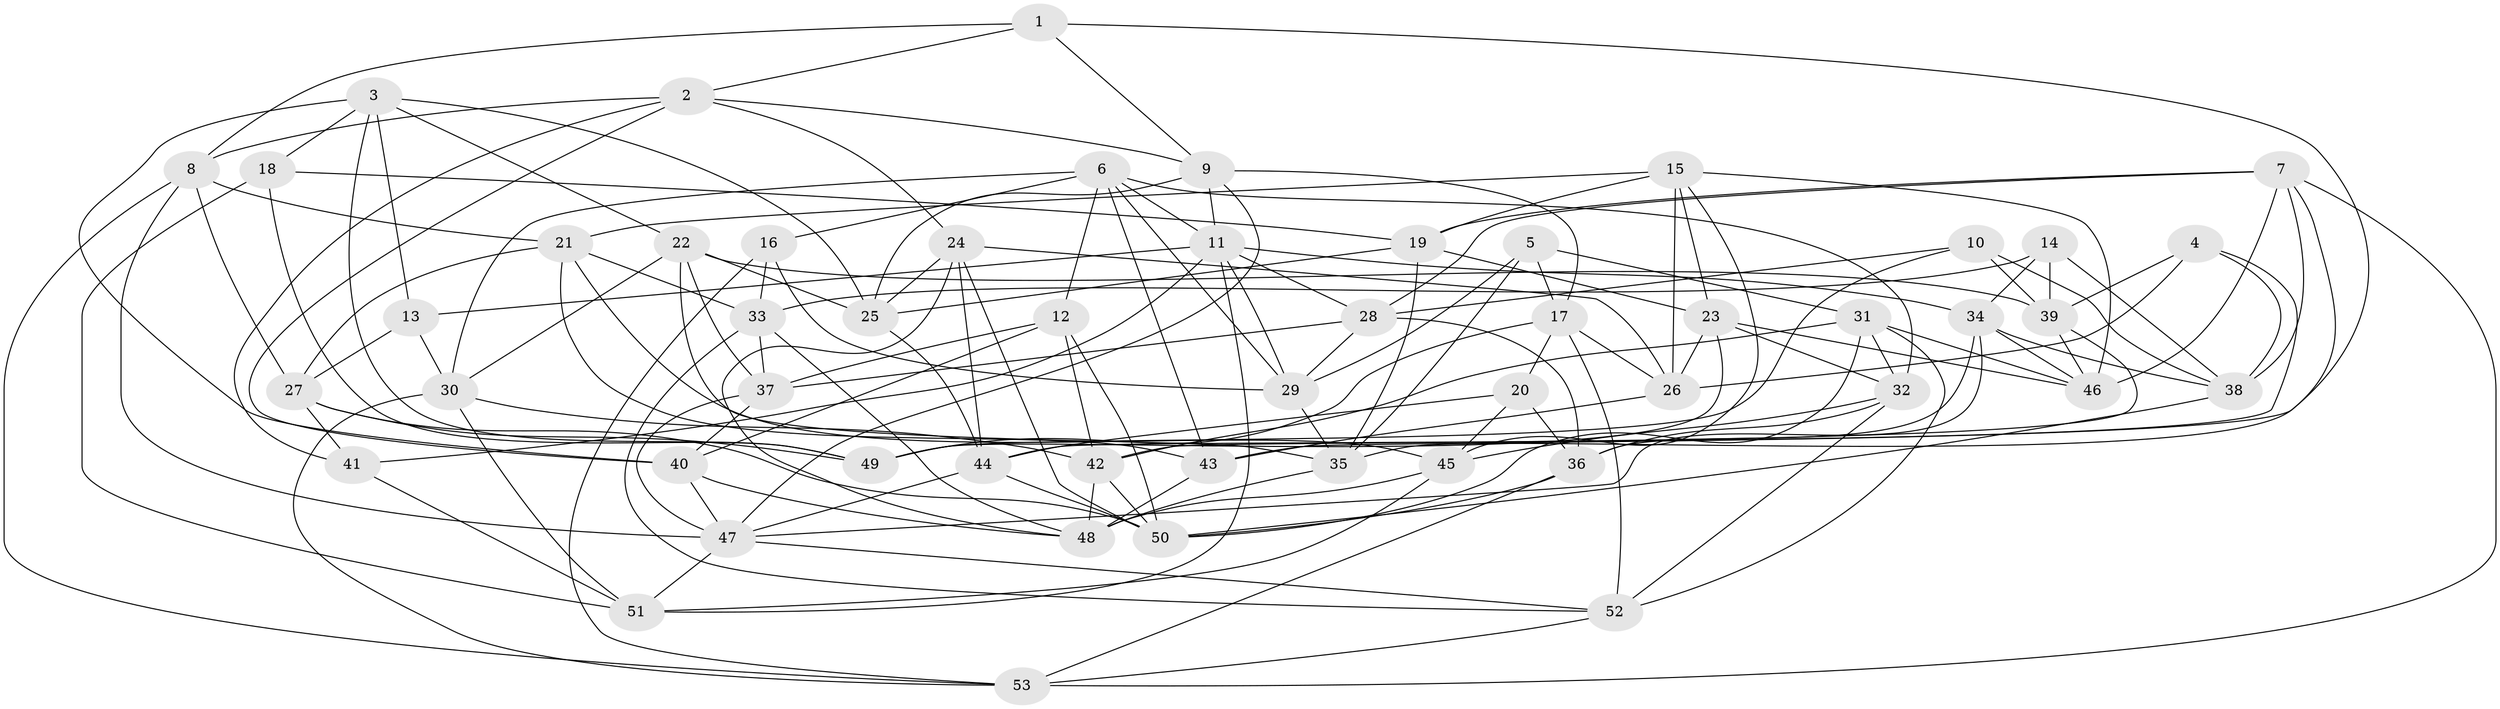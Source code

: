 // original degree distribution, {4: 1.0}
// Generated by graph-tools (version 1.1) at 2025/50/03/09/25 03:50:53]
// undirected, 53 vertices, 152 edges
graph export_dot {
graph [start="1"]
  node [color=gray90,style=filled];
  1;
  2;
  3;
  4;
  5;
  6;
  7;
  8;
  9;
  10;
  11;
  12;
  13;
  14;
  15;
  16;
  17;
  18;
  19;
  20;
  21;
  22;
  23;
  24;
  25;
  26;
  27;
  28;
  29;
  30;
  31;
  32;
  33;
  34;
  35;
  36;
  37;
  38;
  39;
  40;
  41;
  42;
  43;
  44;
  45;
  46;
  47;
  48;
  49;
  50;
  51;
  52;
  53;
  1 -- 2 [weight=1.0];
  1 -- 8 [weight=1.0];
  1 -- 9 [weight=1.0];
  1 -- 43 [weight=1.0];
  2 -- 8 [weight=1.0];
  2 -- 9 [weight=1.0];
  2 -- 24 [weight=1.0];
  2 -- 40 [weight=1.0];
  2 -- 41 [weight=1.0];
  3 -- 13 [weight=1.0];
  3 -- 18 [weight=1.0];
  3 -- 22 [weight=1.0];
  3 -- 25 [weight=1.0];
  3 -- 40 [weight=1.0];
  3 -- 49 [weight=1.0];
  4 -- 26 [weight=1.0];
  4 -- 38 [weight=1.0];
  4 -- 39 [weight=1.0];
  4 -- 44 [weight=1.0];
  5 -- 17 [weight=1.0];
  5 -- 29 [weight=1.0];
  5 -- 31 [weight=1.0];
  5 -- 35 [weight=1.0];
  6 -- 11 [weight=1.0];
  6 -- 12 [weight=2.0];
  6 -- 16 [weight=1.0];
  6 -- 29 [weight=1.0];
  6 -- 30 [weight=1.0];
  6 -- 32 [weight=1.0];
  6 -- 43 [weight=1.0];
  7 -- 19 [weight=1.0];
  7 -- 28 [weight=1.0];
  7 -- 35 [weight=1.0];
  7 -- 38 [weight=1.0];
  7 -- 46 [weight=1.0];
  7 -- 53 [weight=1.0];
  8 -- 21 [weight=1.0];
  8 -- 27 [weight=1.0];
  8 -- 47 [weight=1.0];
  8 -- 53 [weight=1.0];
  9 -- 11 [weight=1.0];
  9 -- 17 [weight=1.0];
  9 -- 25 [weight=1.0];
  9 -- 47 [weight=1.0];
  10 -- 28 [weight=1.0];
  10 -- 38 [weight=1.0];
  10 -- 39 [weight=1.0];
  10 -- 49 [weight=1.0];
  11 -- 13 [weight=1.0];
  11 -- 28 [weight=1.0];
  11 -- 29 [weight=1.0];
  11 -- 34 [weight=1.0];
  11 -- 41 [weight=1.0];
  11 -- 51 [weight=1.0];
  12 -- 37 [weight=1.0];
  12 -- 40 [weight=1.0];
  12 -- 42 [weight=1.0];
  12 -- 50 [weight=1.0];
  13 -- 27 [weight=1.0];
  13 -- 30 [weight=1.0];
  14 -- 33 [weight=1.0];
  14 -- 34 [weight=1.0];
  14 -- 38 [weight=1.0];
  14 -- 39 [weight=1.0];
  15 -- 19 [weight=1.0];
  15 -- 21 [weight=1.0];
  15 -- 23 [weight=1.0];
  15 -- 26 [weight=1.0];
  15 -- 45 [weight=1.0];
  15 -- 46 [weight=1.0];
  16 -- 29 [weight=1.0];
  16 -- 33 [weight=1.0];
  16 -- 53 [weight=1.0];
  17 -- 20 [weight=1.0];
  17 -- 26 [weight=1.0];
  17 -- 49 [weight=1.0];
  17 -- 52 [weight=1.0];
  18 -- 19 [weight=1.0];
  18 -- 49 [weight=1.0];
  18 -- 51 [weight=1.0];
  19 -- 23 [weight=1.0];
  19 -- 25 [weight=1.0];
  19 -- 35 [weight=1.0];
  20 -- 36 [weight=1.0];
  20 -- 44 [weight=1.0];
  20 -- 45 [weight=1.0];
  21 -- 27 [weight=1.0];
  21 -- 33 [weight=1.0];
  21 -- 43 [weight=1.0];
  21 -- 45 [weight=1.0];
  22 -- 25 [weight=1.0];
  22 -- 30 [weight=1.0];
  22 -- 35 [weight=1.0];
  22 -- 37 [weight=1.0];
  22 -- 39 [weight=1.0];
  23 -- 26 [weight=1.0];
  23 -- 32 [weight=1.0];
  23 -- 46 [weight=1.0];
  23 -- 49 [weight=1.0];
  24 -- 25 [weight=1.0];
  24 -- 26 [weight=1.0];
  24 -- 44 [weight=1.0];
  24 -- 48 [weight=1.0];
  24 -- 50 [weight=1.0];
  25 -- 44 [weight=1.0];
  26 -- 43 [weight=1.0];
  27 -- 41 [weight=1.0];
  27 -- 49 [weight=1.0];
  27 -- 50 [weight=1.0];
  28 -- 29 [weight=1.0];
  28 -- 36 [weight=1.0];
  28 -- 37 [weight=1.0];
  29 -- 35 [weight=1.0];
  30 -- 42 [weight=1.0];
  30 -- 51 [weight=1.0];
  30 -- 53 [weight=1.0];
  31 -- 32 [weight=1.0];
  31 -- 42 [weight=1.0];
  31 -- 46 [weight=1.0];
  31 -- 50 [weight=1.0];
  31 -- 52 [weight=1.0];
  32 -- 36 [weight=1.0];
  32 -- 45 [weight=1.0];
  32 -- 52 [weight=1.0];
  33 -- 37 [weight=1.0];
  33 -- 48 [weight=1.0];
  33 -- 52 [weight=1.0];
  34 -- 36 [weight=1.0];
  34 -- 38 [weight=1.0];
  34 -- 46 [weight=1.0];
  34 -- 47 [weight=1.0];
  35 -- 48 [weight=1.0];
  36 -- 50 [weight=1.0];
  36 -- 53 [weight=1.0];
  37 -- 40 [weight=1.0];
  37 -- 47 [weight=1.0];
  38 -- 50 [weight=1.0];
  39 -- 42 [weight=1.0];
  39 -- 46 [weight=1.0];
  40 -- 47 [weight=1.0];
  40 -- 48 [weight=1.0];
  41 -- 51 [weight=1.0];
  42 -- 48 [weight=1.0];
  42 -- 50 [weight=1.0];
  43 -- 48 [weight=2.0];
  44 -- 47 [weight=1.0];
  44 -- 50 [weight=1.0];
  45 -- 48 [weight=1.0];
  45 -- 51 [weight=1.0];
  47 -- 51 [weight=1.0];
  47 -- 52 [weight=1.0];
  52 -- 53 [weight=1.0];
}
